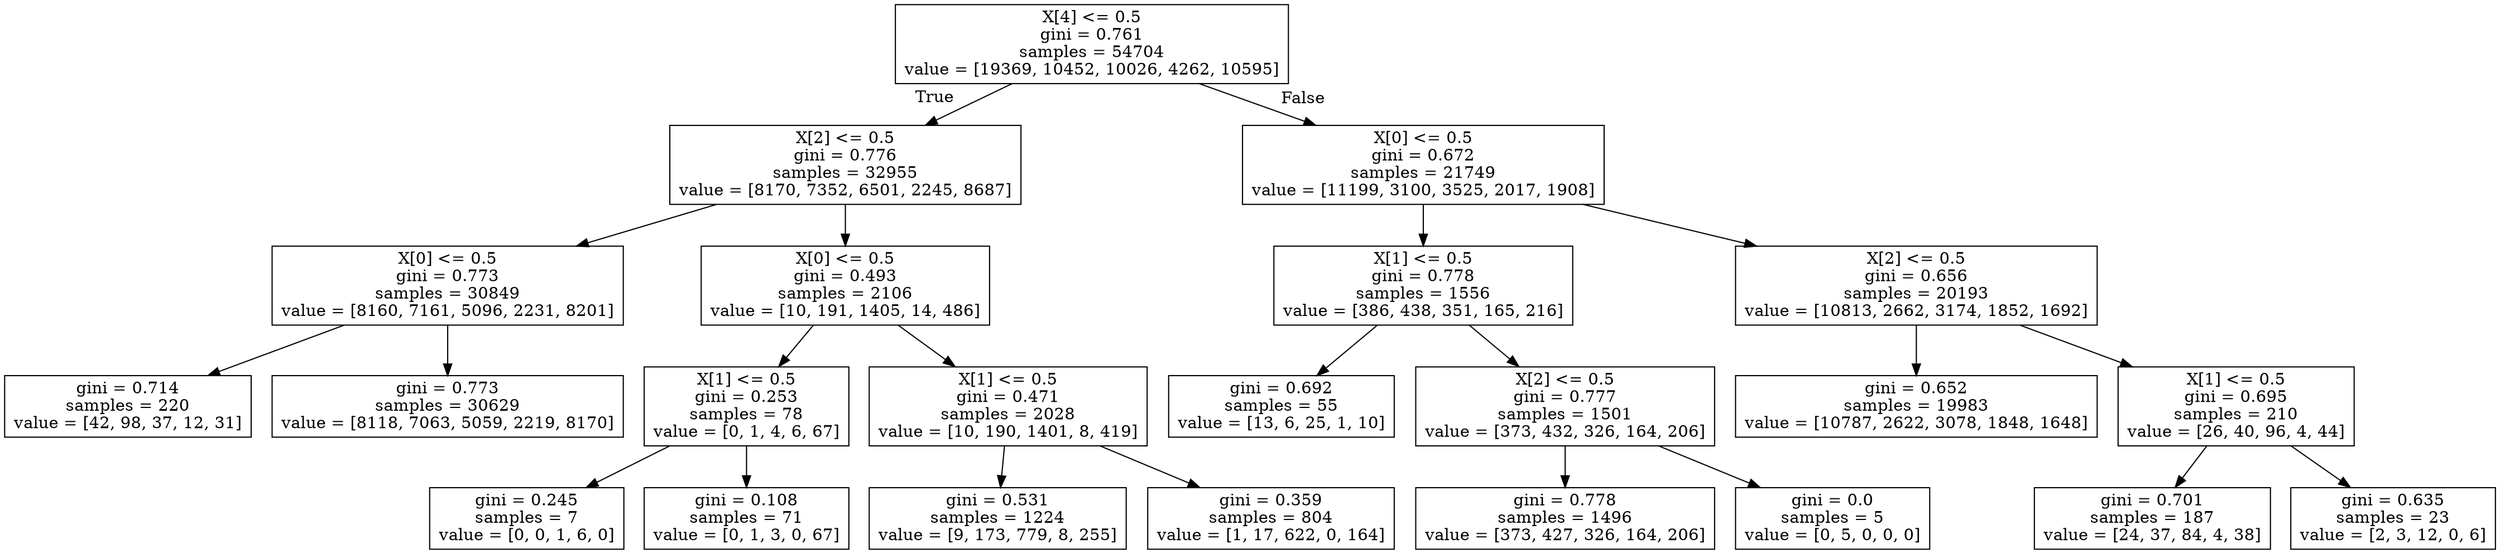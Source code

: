 digraph Tree {
node [shape=box] ;
0 [label="X[4] <= 0.5\ngini = 0.761\nsamples = 54704\nvalue = [19369, 10452, 10026, 4262, 10595]"] ;
1 [label="X[2] <= 0.5\ngini = 0.776\nsamples = 32955\nvalue = [8170, 7352, 6501, 2245, 8687]"] ;
0 -> 1 [labeldistance=2.5, labelangle=45, headlabel="True"] ;
2 [label="X[0] <= 0.5\ngini = 0.773\nsamples = 30849\nvalue = [8160, 7161, 5096, 2231, 8201]"] ;
1 -> 2 ;
3 [label="gini = 0.714\nsamples = 220\nvalue = [42, 98, 37, 12, 31]"] ;
2 -> 3 ;
4 [label="gini = 0.773\nsamples = 30629\nvalue = [8118, 7063, 5059, 2219, 8170]"] ;
2 -> 4 ;
5 [label="X[0] <= 0.5\ngini = 0.493\nsamples = 2106\nvalue = [10, 191, 1405, 14, 486]"] ;
1 -> 5 ;
6 [label="X[1] <= 0.5\ngini = 0.253\nsamples = 78\nvalue = [0, 1, 4, 6, 67]"] ;
5 -> 6 ;
7 [label="gini = 0.245\nsamples = 7\nvalue = [0, 0, 1, 6, 0]"] ;
6 -> 7 ;
8 [label="gini = 0.108\nsamples = 71\nvalue = [0, 1, 3, 0, 67]"] ;
6 -> 8 ;
9 [label="X[1] <= 0.5\ngini = 0.471\nsamples = 2028\nvalue = [10, 190, 1401, 8, 419]"] ;
5 -> 9 ;
10 [label="gini = 0.531\nsamples = 1224\nvalue = [9, 173, 779, 8, 255]"] ;
9 -> 10 ;
11 [label="gini = 0.359\nsamples = 804\nvalue = [1, 17, 622, 0, 164]"] ;
9 -> 11 ;
12 [label="X[0] <= 0.5\ngini = 0.672\nsamples = 21749\nvalue = [11199, 3100, 3525, 2017, 1908]"] ;
0 -> 12 [labeldistance=2.5, labelangle=-45, headlabel="False"] ;
13 [label="X[1] <= 0.5\ngini = 0.778\nsamples = 1556\nvalue = [386, 438, 351, 165, 216]"] ;
12 -> 13 ;
14 [label="gini = 0.692\nsamples = 55\nvalue = [13, 6, 25, 1, 10]"] ;
13 -> 14 ;
15 [label="X[2] <= 0.5\ngini = 0.777\nsamples = 1501\nvalue = [373, 432, 326, 164, 206]"] ;
13 -> 15 ;
16 [label="gini = 0.778\nsamples = 1496\nvalue = [373, 427, 326, 164, 206]"] ;
15 -> 16 ;
17 [label="gini = 0.0\nsamples = 5\nvalue = [0, 5, 0, 0, 0]"] ;
15 -> 17 ;
18 [label="X[2] <= 0.5\ngini = 0.656\nsamples = 20193\nvalue = [10813, 2662, 3174, 1852, 1692]"] ;
12 -> 18 ;
19 [label="gini = 0.652\nsamples = 19983\nvalue = [10787, 2622, 3078, 1848, 1648]"] ;
18 -> 19 ;
20 [label="X[1] <= 0.5\ngini = 0.695\nsamples = 210\nvalue = [26, 40, 96, 4, 44]"] ;
18 -> 20 ;
21 [label="gini = 0.701\nsamples = 187\nvalue = [24, 37, 84, 4, 38]"] ;
20 -> 21 ;
22 [label="gini = 0.635\nsamples = 23\nvalue = [2, 3, 12, 0, 6]"] ;
20 -> 22 ;
}